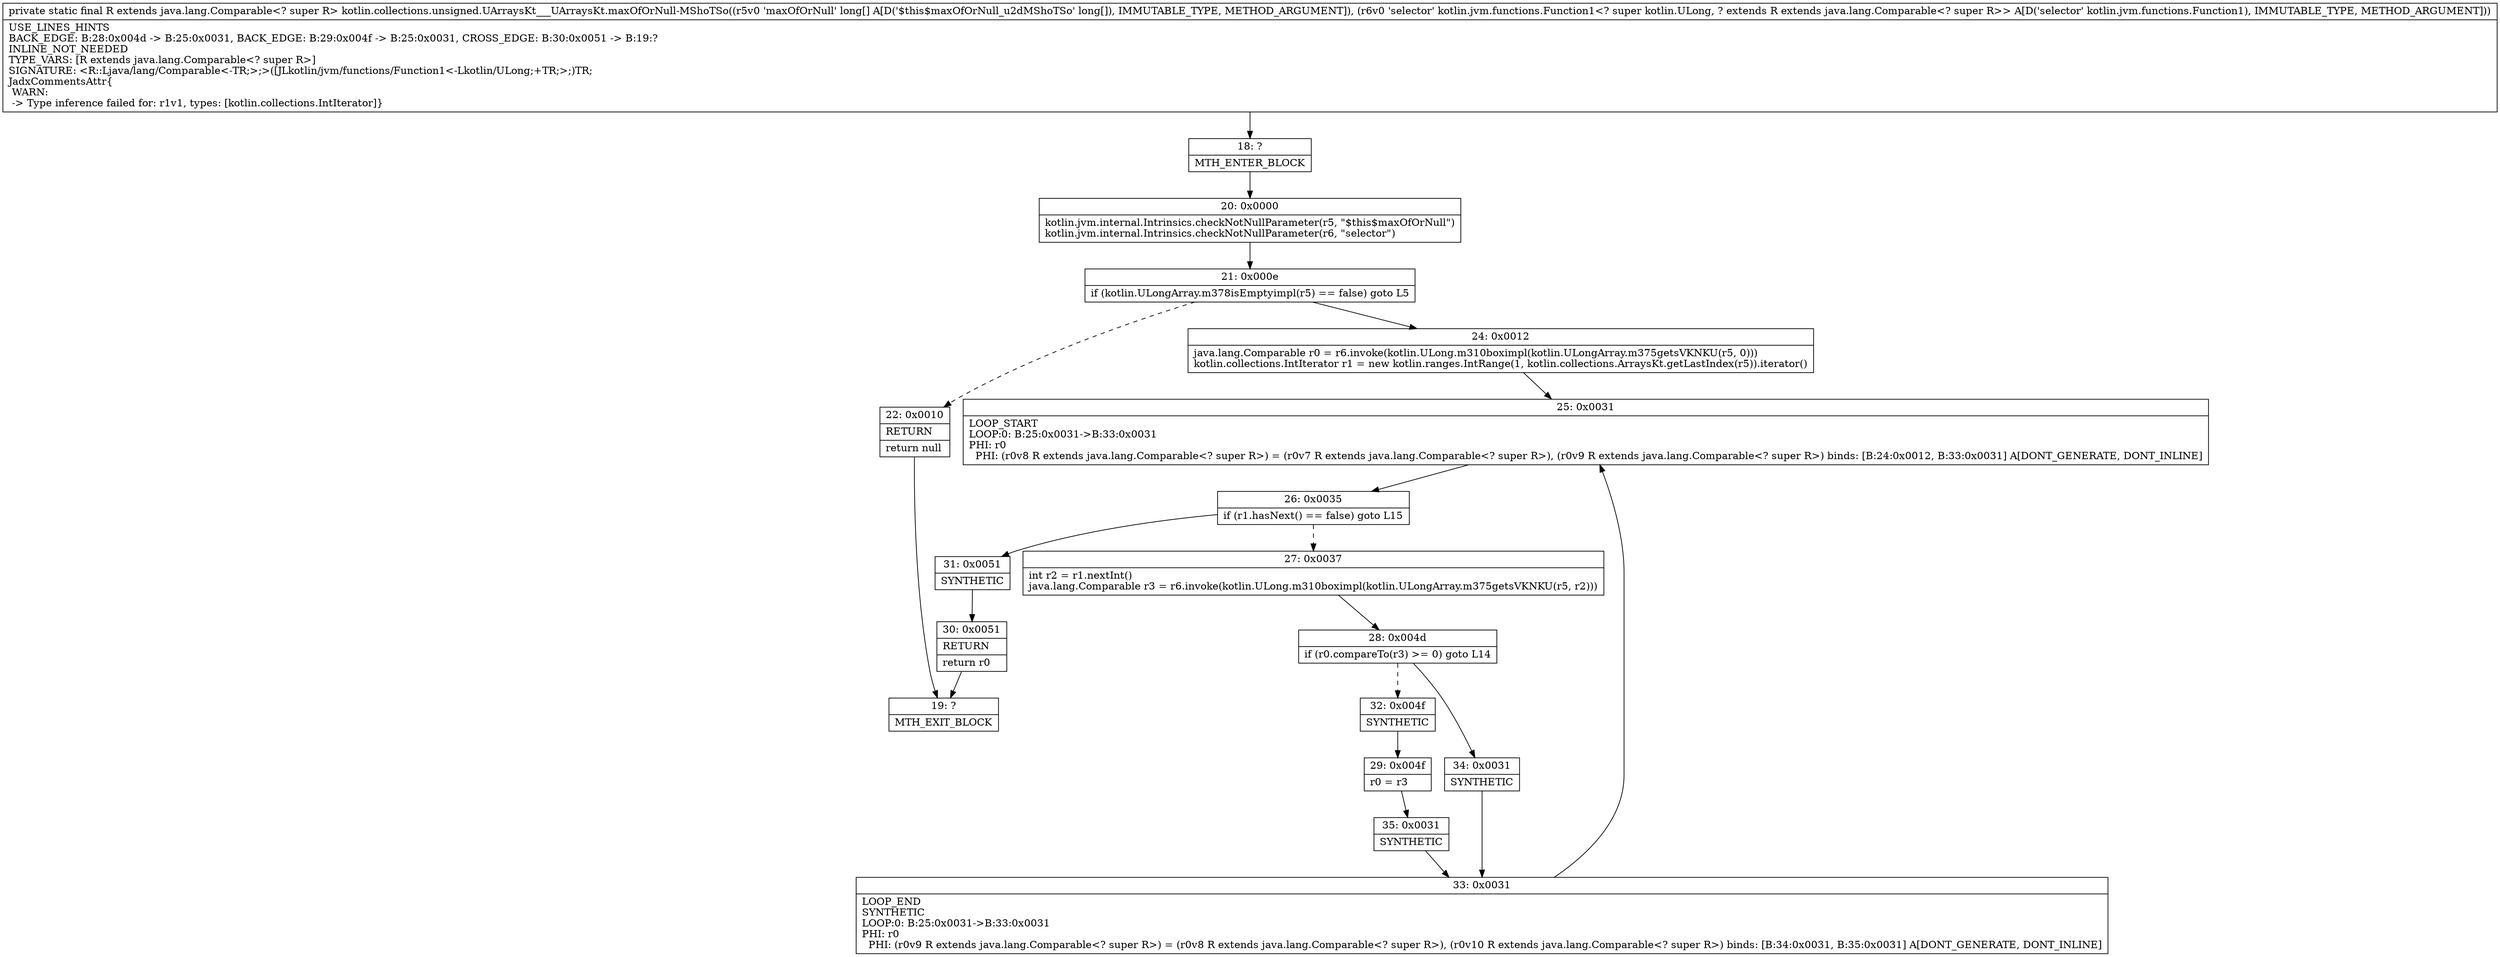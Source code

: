digraph "CFG forkotlin.collections.unsigned.UArraysKt___UArraysKt.maxOfOrNull\-MShoTSo([JLkotlin\/jvm\/functions\/Function1;)Ljava\/lang\/Comparable;" {
Node_18 [shape=record,label="{18\:\ ?|MTH_ENTER_BLOCK\l}"];
Node_20 [shape=record,label="{20\:\ 0x0000|kotlin.jvm.internal.Intrinsics.checkNotNullParameter(r5, \"$this$maxOfOrNull\")\lkotlin.jvm.internal.Intrinsics.checkNotNullParameter(r6, \"selector\")\l}"];
Node_21 [shape=record,label="{21\:\ 0x000e|if (kotlin.ULongArray.m378isEmptyimpl(r5) == false) goto L5\l}"];
Node_22 [shape=record,label="{22\:\ 0x0010|RETURN\l|return null\l}"];
Node_19 [shape=record,label="{19\:\ ?|MTH_EXIT_BLOCK\l}"];
Node_24 [shape=record,label="{24\:\ 0x0012|java.lang.Comparable r0 = r6.invoke(kotlin.ULong.m310boximpl(kotlin.ULongArray.m375getsVKNKU(r5, 0)))\lkotlin.collections.IntIterator r1 = new kotlin.ranges.IntRange(1, kotlin.collections.ArraysKt.getLastIndex(r5)).iterator()\l}"];
Node_25 [shape=record,label="{25\:\ 0x0031|LOOP_START\lLOOP:0: B:25:0x0031\-\>B:33:0x0031\lPHI: r0 \l  PHI: (r0v8 R extends java.lang.Comparable\<? super R\>) = (r0v7 R extends java.lang.Comparable\<? super R\>), (r0v9 R extends java.lang.Comparable\<? super R\>) binds: [B:24:0x0012, B:33:0x0031] A[DONT_GENERATE, DONT_INLINE]\l}"];
Node_26 [shape=record,label="{26\:\ 0x0035|if (r1.hasNext() == false) goto L15\l}"];
Node_27 [shape=record,label="{27\:\ 0x0037|int r2 = r1.nextInt()\ljava.lang.Comparable r3 = r6.invoke(kotlin.ULong.m310boximpl(kotlin.ULongArray.m375getsVKNKU(r5, r2)))\l}"];
Node_28 [shape=record,label="{28\:\ 0x004d|if (r0.compareTo(r3) \>= 0) goto L14\l}"];
Node_32 [shape=record,label="{32\:\ 0x004f|SYNTHETIC\l}"];
Node_29 [shape=record,label="{29\:\ 0x004f|r0 = r3\l}"];
Node_35 [shape=record,label="{35\:\ 0x0031|SYNTHETIC\l}"];
Node_33 [shape=record,label="{33\:\ 0x0031|LOOP_END\lSYNTHETIC\lLOOP:0: B:25:0x0031\-\>B:33:0x0031\lPHI: r0 \l  PHI: (r0v9 R extends java.lang.Comparable\<? super R\>) = (r0v8 R extends java.lang.Comparable\<? super R\>), (r0v10 R extends java.lang.Comparable\<? super R\>) binds: [B:34:0x0031, B:35:0x0031] A[DONT_GENERATE, DONT_INLINE]\l}"];
Node_34 [shape=record,label="{34\:\ 0x0031|SYNTHETIC\l}"];
Node_31 [shape=record,label="{31\:\ 0x0051|SYNTHETIC\l}"];
Node_30 [shape=record,label="{30\:\ 0x0051|RETURN\l|return r0\l}"];
MethodNode[shape=record,label="{private static final R extends java.lang.Comparable\<? super R\> kotlin.collections.unsigned.UArraysKt___UArraysKt.maxOfOrNull\-MShoTSo((r5v0 'maxOfOrNull' long[] A[D('$this$maxOfOrNull_u2dMShoTSo' long[]), IMMUTABLE_TYPE, METHOD_ARGUMENT]), (r6v0 'selector' kotlin.jvm.functions.Function1\<? super kotlin.ULong, ? extends R extends java.lang.Comparable\<? super R\>\> A[D('selector' kotlin.jvm.functions.Function1), IMMUTABLE_TYPE, METHOD_ARGUMENT]))  | USE_LINES_HINTS\lBACK_EDGE: B:28:0x004d \-\> B:25:0x0031, BACK_EDGE: B:29:0x004f \-\> B:25:0x0031, CROSS_EDGE: B:30:0x0051 \-\> B:19:?\lINLINE_NOT_NEEDED\lTYPE_VARS: [R extends java.lang.Comparable\<? super R\>]\lSIGNATURE: \<R::Ljava\/lang\/Comparable\<\-TR;\>;\>([JLkotlin\/jvm\/functions\/Function1\<\-Lkotlin\/ULong;+TR;\>;)TR;\lJadxCommentsAttr\{\l WARN: \l \-\> Type inference failed for: r1v1, types: [kotlin.collections.IntIterator]\}\l}"];
MethodNode -> Node_18;Node_18 -> Node_20;
Node_20 -> Node_21;
Node_21 -> Node_22[style=dashed];
Node_21 -> Node_24;
Node_22 -> Node_19;
Node_24 -> Node_25;
Node_25 -> Node_26;
Node_26 -> Node_27[style=dashed];
Node_26 -> Node_31;
Node_27 -> Node_28;
Node_28 -> Node_32[style=dashed];
Node_28 -> Node_34;
Node_32 -> Node_29;
Node_29 -> Node_35;
Node_35 -> Node_33;
Node_33 -> Node_25;
Node_34 -> Node_33;
Node_31 -> Node_30;
Node_30 -> Node_19;
}

